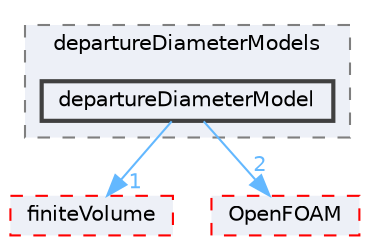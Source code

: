 digraph "src/phaseSystemModels/reactingEuler/multiphaseSystem/derivedFvPatchFields/wallBoilingSubModels/departureDiameterModels/departureDiameterModel"
{
 // LATEX_PDF_SIZE
  bgcolor="transparent";
  edge [fontname=Helvetica,fontsize=10,labelfontname=Helvetica,labelfontsize=10];
  node [fontname=Helvetica,fontsize=10,shape=box,height=0.2,width=0.4];
  compound=true
  subgraph clusterdir_4f2e17a2f4f4d940de8b87c14ad82fa6 {
    graph [ bgcolor="#edf0f7", pencolor="grey50", label="departureDiameterModels", fontname=Helvetica,fontsize=10 style="filled,dashed", URL="dir_4f2e17a2f4f4d940de8b87c14ad82fa6.html",tooltip=""]
  dir_28ff47dcaeeea946830ecd2632e0cd83 [label="departureDiameterModel", fillcolor="#edf0f7", color="grey25", style="filled,bold", URL="dir_28ff47dcaeeea946830ecd2632e0cd83.html",tooltip=""];
  }
  dir_9bd15774b555cf7259a6fa18f99fe99b [label="finiteVolume", fillcolor="#edf0f7", color="red", style="filled,dashed", URL="dir_9bd15774b555cf7259a6fa18f99fe99b.html",tooltip=""];
  dir_c5473ff19b20e6ec4dfe5c310b3778a8 [label="OpenFOAM", fillcolor="#edf0f7", color="red", style="filled,dashed", URL="dir_c5473ff19b20e6ec4dfe5c310b3778a8.html",tooltip=""];
  dir_28ff47dcaeeea946830ecd2632e0cd83->dir_9bd15774b555cf7259a6fa18f99fe99b [headlabel="1", labeldistance=1.5 headhref="dir_000843_001387.html" href="dir_000843_001387.html" color="steelblue1" fontcolor="steelblue1"];
  dir_28ff47dcaeeea946830ecd2632e0cd83->dir_c5473ff19b20e6ec4dfe5c310b3778a8 [headlabel="2", labeldistance=1.5 headhref="dir_000843_002695.html" href="dir_000843_002695.html" color="steelblue1" fontcolor="steelblue1"];
}
